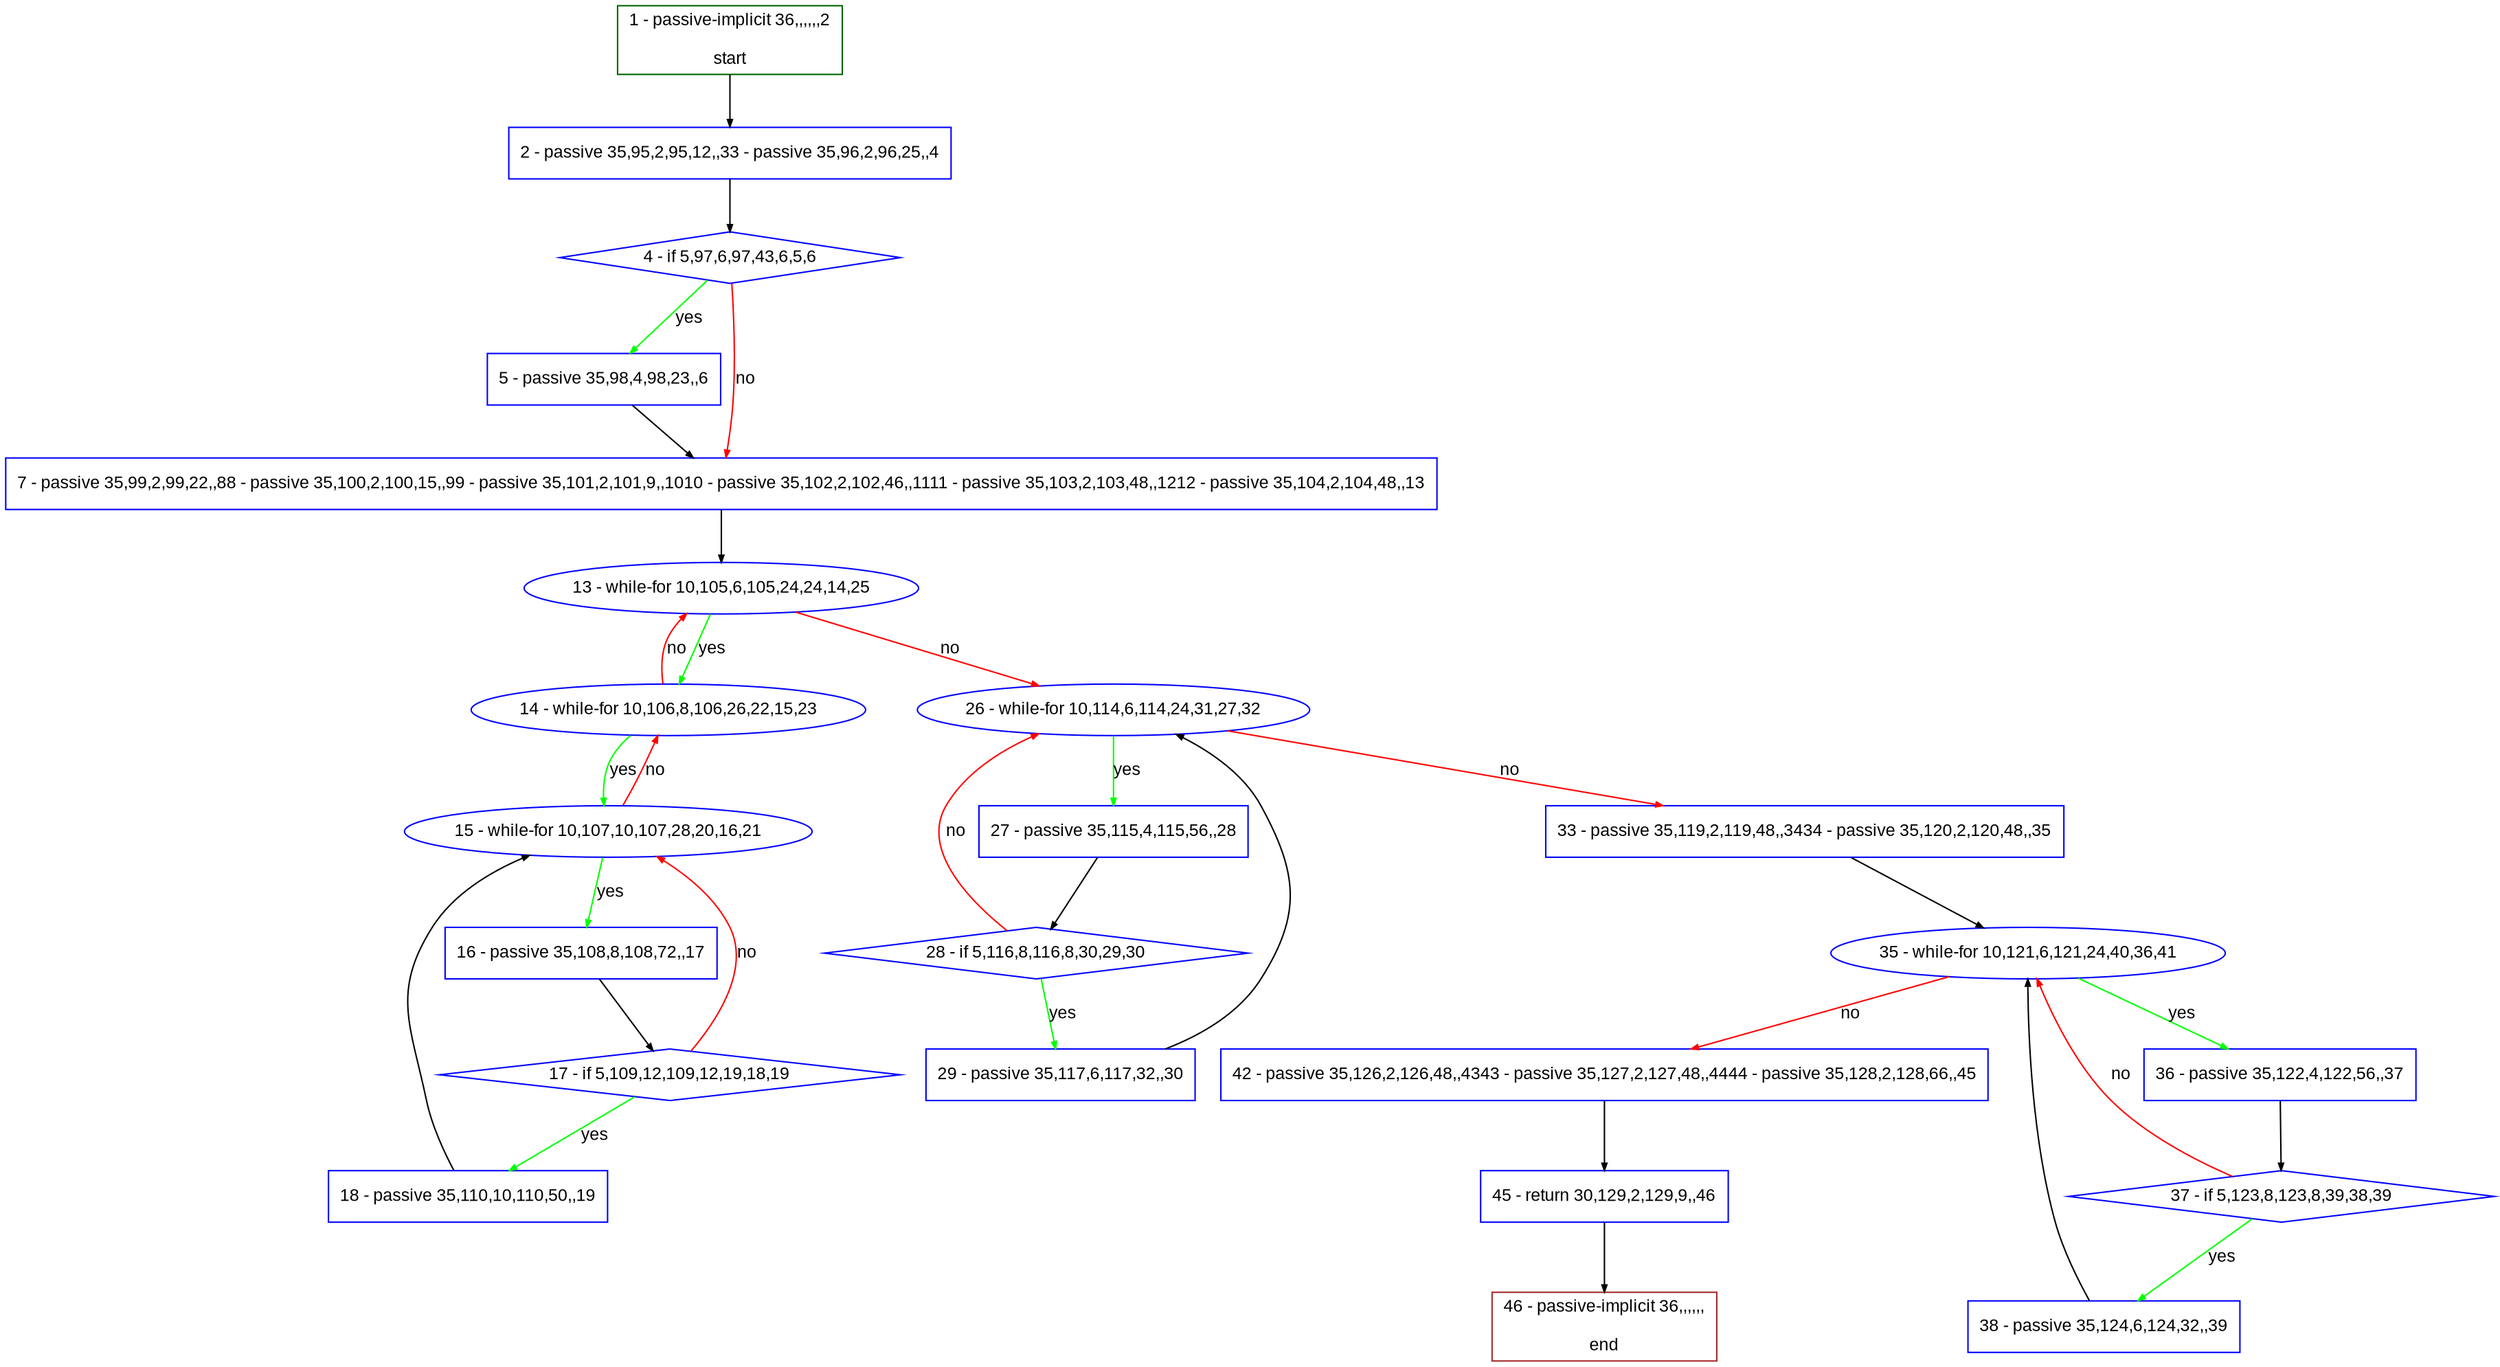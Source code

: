 digraph "" {
  graph [pack="true", label="", fontsize="12", packmode="clust", fontname="Arial", fillcolor="#FFFFCC", bgcolor="white", style="rounded,filled", compound="true"];
  node [node_initialized="no", label="", color="grey", fontsize="12", fillcolor="white", fontname="Arial", style="filled", shape="rectangle", compound="true", fixedsize="false"];
  edge [fontcolor="black", arrowhead="normal", arrowtail="none", arrowsize="0.5", ltail="", label="", color="black", fontsize="12", lhead="", fontname="Arial", dir="forward", compound="true"];
  __N1 [label="2 - passive 35,95,2,95,12,,33 - passive 35,96,2,96,25,,4", color="#0000ff", fillcolor="#ffffff", style="filled", shape="box"];
  __N2 [label="1 - passive-implicit 36,,,,,,2\n\nstart", color="#006400", fillcolor="#ffffff", style="filled", shape="box"];
  __N3 [label="4 - if 5,97,6,97,43,6,5,6", color="#0000ff", fillcolor="#ffffff", style="filled", shape="diamond"];
  __N4 [label="5 - passive 35,98,4,98,23,,6", color="#0000ff", fillcolor="#ffffff", style="filled", shape="box"];
  __N5 [label="7 - passive 35,99,2,99,22,,88 - passive 35,100,2,100,15,,99 - passive 35,101,2,101,9,,1010 - passive 35,102,2,102,46,,1111 - passive 35,103,2,103,48,,1212 - passive 35,104,2,104,48,,13", color="#0000ff", fillcolor="#ffffff", style="filled", shape="box"];
  __N6 [label="13 - while-for 10,105,6,105,24,24,14,25", color="#0000ff", fillcolor="#ffffff", style="filled", shape="oval"];
  __N7 [label="14 - while-for 10,106,8,106,26,22,15,23", color="#0000ff", fillcolor="#ffffff", style="filled", shape="oval"];
  __N8 [label="26 - while-for 10,114,6,114,24,31,27,32", color="#0000ff", fillcolor="#ffffff", style="filled", shape="oval"];
  __N9 [label="15 - while-for 10,107,10,107,28,20,16,21", color="#0000ff", fillcolor="#ffffff", style="filled", shape="oval"];
  __N10 [label="16 - passive 35,108,8,108,72,,17", color="#0000ff", fillcolor="#ffffff", style="filled", shape="box"];
  __N11 [label="17 - if 5,109,12,109,12,19,18,19", color="#0000ff", fillcolor="#ffffff", style="filled", shape="diamond"];
  __N12 [label="18 - passive 35,110,10,110,50,,19", color="#0000ff", fillcolor="#ffffff", style="filled", shape="box"];
  __N13 [label="27 - passive 35,115,4,115,56,,28", color="#0000ff", fillcolor="#ffffff", style="filled", shape="box"];
  __N14 [label="33 - passive 35,119,2,119,48,,3434 - passive 35,120,2,120,48,,35", color="#0000ff", fillcolor="#ffffff", style="filled", shape="box"];
  __N15 [label="28 - if 5,116,8,116,8,30,29,30", color="#0000ff", fillcolor="#ffffff", style="filled", shape="diamond"];
  __N16 [label="29 - passive 35,117,6,117,32,,30", color="#0000ff", fillcolor="#ffffff", style="filled", shape="box"];
  __N17 [label="35 - while-for 10,121,6,121,24,40,36,41", color="#0000ff", fillcolor="#ffffff", style="filled", shape="oval"];
  __N18 [label="36 - passive 35,122,4,122,56,,37", color="#0000ff", fillcolor="#ffffff", style="filled", shape="box"];
  __N19 [label="42 - passive 35,126,2,126,48,,4343 - passive 35,127,2,127,48,,4444 - passive 35,128,2,128,66,,45", color="#0000ff", fillcolor="#ffffff", style="filled", shape="box"];
  __N20 [label="37 - if 5,123,8,123,8,39,38,39", color="#0000ff", fillcolor="#ffffff", style="filled", shape="diamond"];
  __N21 [label="38 - passive 35,124,6,124,32,,39", color="#0000ff", fillcolor="#ffffff", style="filled", shape="box"];
  __N22 [label="45 - return 30,129,2,129,9,,46", color="#0000ff", fillcolor="#ffffff", style="filled", shape="box"];
  __N23 [label="46 - passive-implicit 36,,,,,,\n\nend", color="#a52a2a", fillcolor="#ffffff", style="filled", shape="box"];
  __N2 -> __N1 [arrowhead="normal", arrowtail="none", color="#000000", label="", dir="forward"];
  __N1 -> __N3 [arrowhead="normal", arrowtail="none", color="#000000", label="", dir="forward"];
  __N3 -> __N4 [arrowhead="normal", arrowtail="none", color="#00ff00", label="yes", dir="forward"];
  __N3 -> __N5 [arrowhead="normal", arrowtail="none", color="#ff0000", label="no", dir="forward"];
  __N4 -> __N5 [arrowhead="normal", arrowtail="none", color="#000000", label="", dir="forward"];
  __N5 -> __N6 [arrowhead="normal", arrowtail="none", color="#000000", label="", dir="forward"];
  __N6 -> __N7 [arrowhead="normal", arrowtail="none", color="#00ff00", label="yes", dir="forward"];
  __N7 -> __N6 [arrowhead="normal", arrowtail="none", color="#ff0000", label="no", dir="forward"];
  __N6 -> __N8 [arrowhead="normal", arrowtail="none", color="#ff0000", label="no", dir="forward"];
  __N7 -> __N9 [arrowhead="normal", arrowtail="none", color="#00ff00", label="yes", dir="forward"];
  __N9 -> __N7 [arrowhead="normal", arrowtail="none", color="#ff0000", label="no", dir="forward"];
  __N9 -> __N10 [arrowhead="normal", arrowtail="none", color="#00ff00", label="yes", dir="forward"];
  __N10 -> __N11 [arrowhead="normal", arrowtail="none", color="#000000", label="", dir="forward"];
  __N11 -> __N9 [arrowhead="normal", arrowtail="none", color="#ff0000", label="no", dir="forward"];
  __N11 -> __N12 [arrowhead="normal", arrowtail="none", color="#00ff00", label="yes", dir="forward"];
  __N12 -> __N9 [arrowhead="normal", arrowtail="none", color="#000000", label="", dir="forward"];
  __N8 -> __N13 [arrowhead="normal", arrowtail="none", color="#00ff00", label="yes", dir="forward"];
  __N8 -> __N14 [arrowhead="normal", arrowtail="none", color="#ff0000", label="no", dir="forward"];
  __N13 -> __N15 [arrowhead="normal", arrowtail="none", color="#000000", label="", dir="forward"];
  __N15 -> __N8 [arrowhead="normal", arrowtail="none", color="#ff0000", label="no", dir="forward"];
  __N15 -> __N16 [arrowhead="normal", arrowtail="none", color="#00ff00", label="yes", dir="forward"];
  __N16 -> __N8 [arrowhead="normal", arrowtail="none", color="#000000", label="", dir="forward"];
  __N14 -> __N17 [arrowhead="normal", arrowtail="none", color="#000000", label="", dir="forward"];
  __N17 -> __N18 [arrowhead="normal", arrowtail="none", color="#00ff00", label="yes", dir="forward"];
  __N17 -> __N19 [arrowhead="normal", arrowtail="none", color="#ff0000", label="no", dir="forward"];
  __N18 -> __N20 [arrowhead="normal", arrowtail="none", color="#000000", label="", dir="forward"];
  __N20 -> __N17 [arrowhead="normal", arrowtail="none", color="#ff0000", label="no", dir="forward"];
  __N20 -> __N21 [arrowhead="normal", arrowtail="none", color="#00ff00", label="yes", dir="forward"];
  __N21 -> __N17 [arrowhead="normal", arrowtail="none", color="#000000", label="", dir="forward"];
  __N19 -> __N22 [arrowhead="normal", arrowtail="none", color="#000000", label="", dir="forward"];
  __N22 -> __N23 [arrowhead="normal", arrowtail="none", color="#000000", label="", dir="forward"];
}
